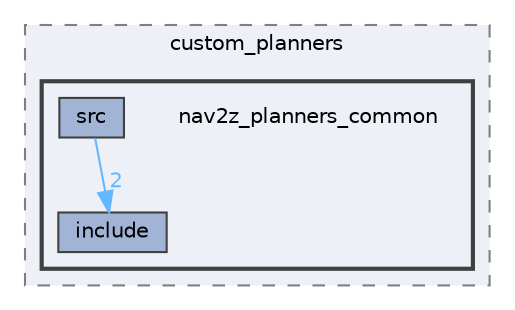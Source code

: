digraph "smacc2_client_library/nav2z_client/custom_planners/nav2z_planners_common"
{
 // LATEX_PDF_SIZE
  bgcolor="transparent";
  edge [fontname=Helvetica,fontsize=10,labelfontname=Helvetica,labelfontsize=10];
  node [fontname=Helvetica,fontsize=10,shape=box,height=0.2,width=0.4];
  compound=true
  subgraph clusterdir_e2c2adbe6db855444d6fd6d210748984 {
    graph [ bgcolor="#edf0f7", pencolor="grey50", label="custom_planners", fontname=Helvetica,fontsize=10 style="filled,dashed", URL="dir_e2c2adbe6db855444d6fd6d210748984.html",tooltip=""]
  subgraph clusterdir_ff0206bad6f2022af99afa405e1f2e4f {
    graph [ bgcolor="#edf0f7", pencolor="grey25", label="", fontname=Helvetica,fontsize=10 style="filled,bold", URL="dir_ff0206bad6f2022af99afa405e1f2e4f.html",tooltip=""]
    dir_ff0206bad6f2022af99afa405e1f2e4f [shape=plaintext, label="nav2z_planners_common"];
  dir_effdece50e3b769681f317df25dbfae4 [label="include", fillcolor="#a2b4d6", color="grey25", style="filled", URL="dir_effdece50e3b769681f317df25dbfae4.html",tooltip=""];
  dir_0e9187e1698db673b5be20dc81be8e5d [label="src", fillcolor="#a2b4d6", color="grey25", style="filled", URL="dir_0e9187e1698db673b5be20dc81be8e5d.html",tooltip=""];
  }
  }
  dir_0e9187e1698db673b5be20dc81be8e5d->dir_effdece50e3b769681f317df25dbfae4 [headlabel="2", labeldistance=1.5 headhref="dir_000124_000053.html" color="steelblue1" fontcolor="steelblue1"];
}
